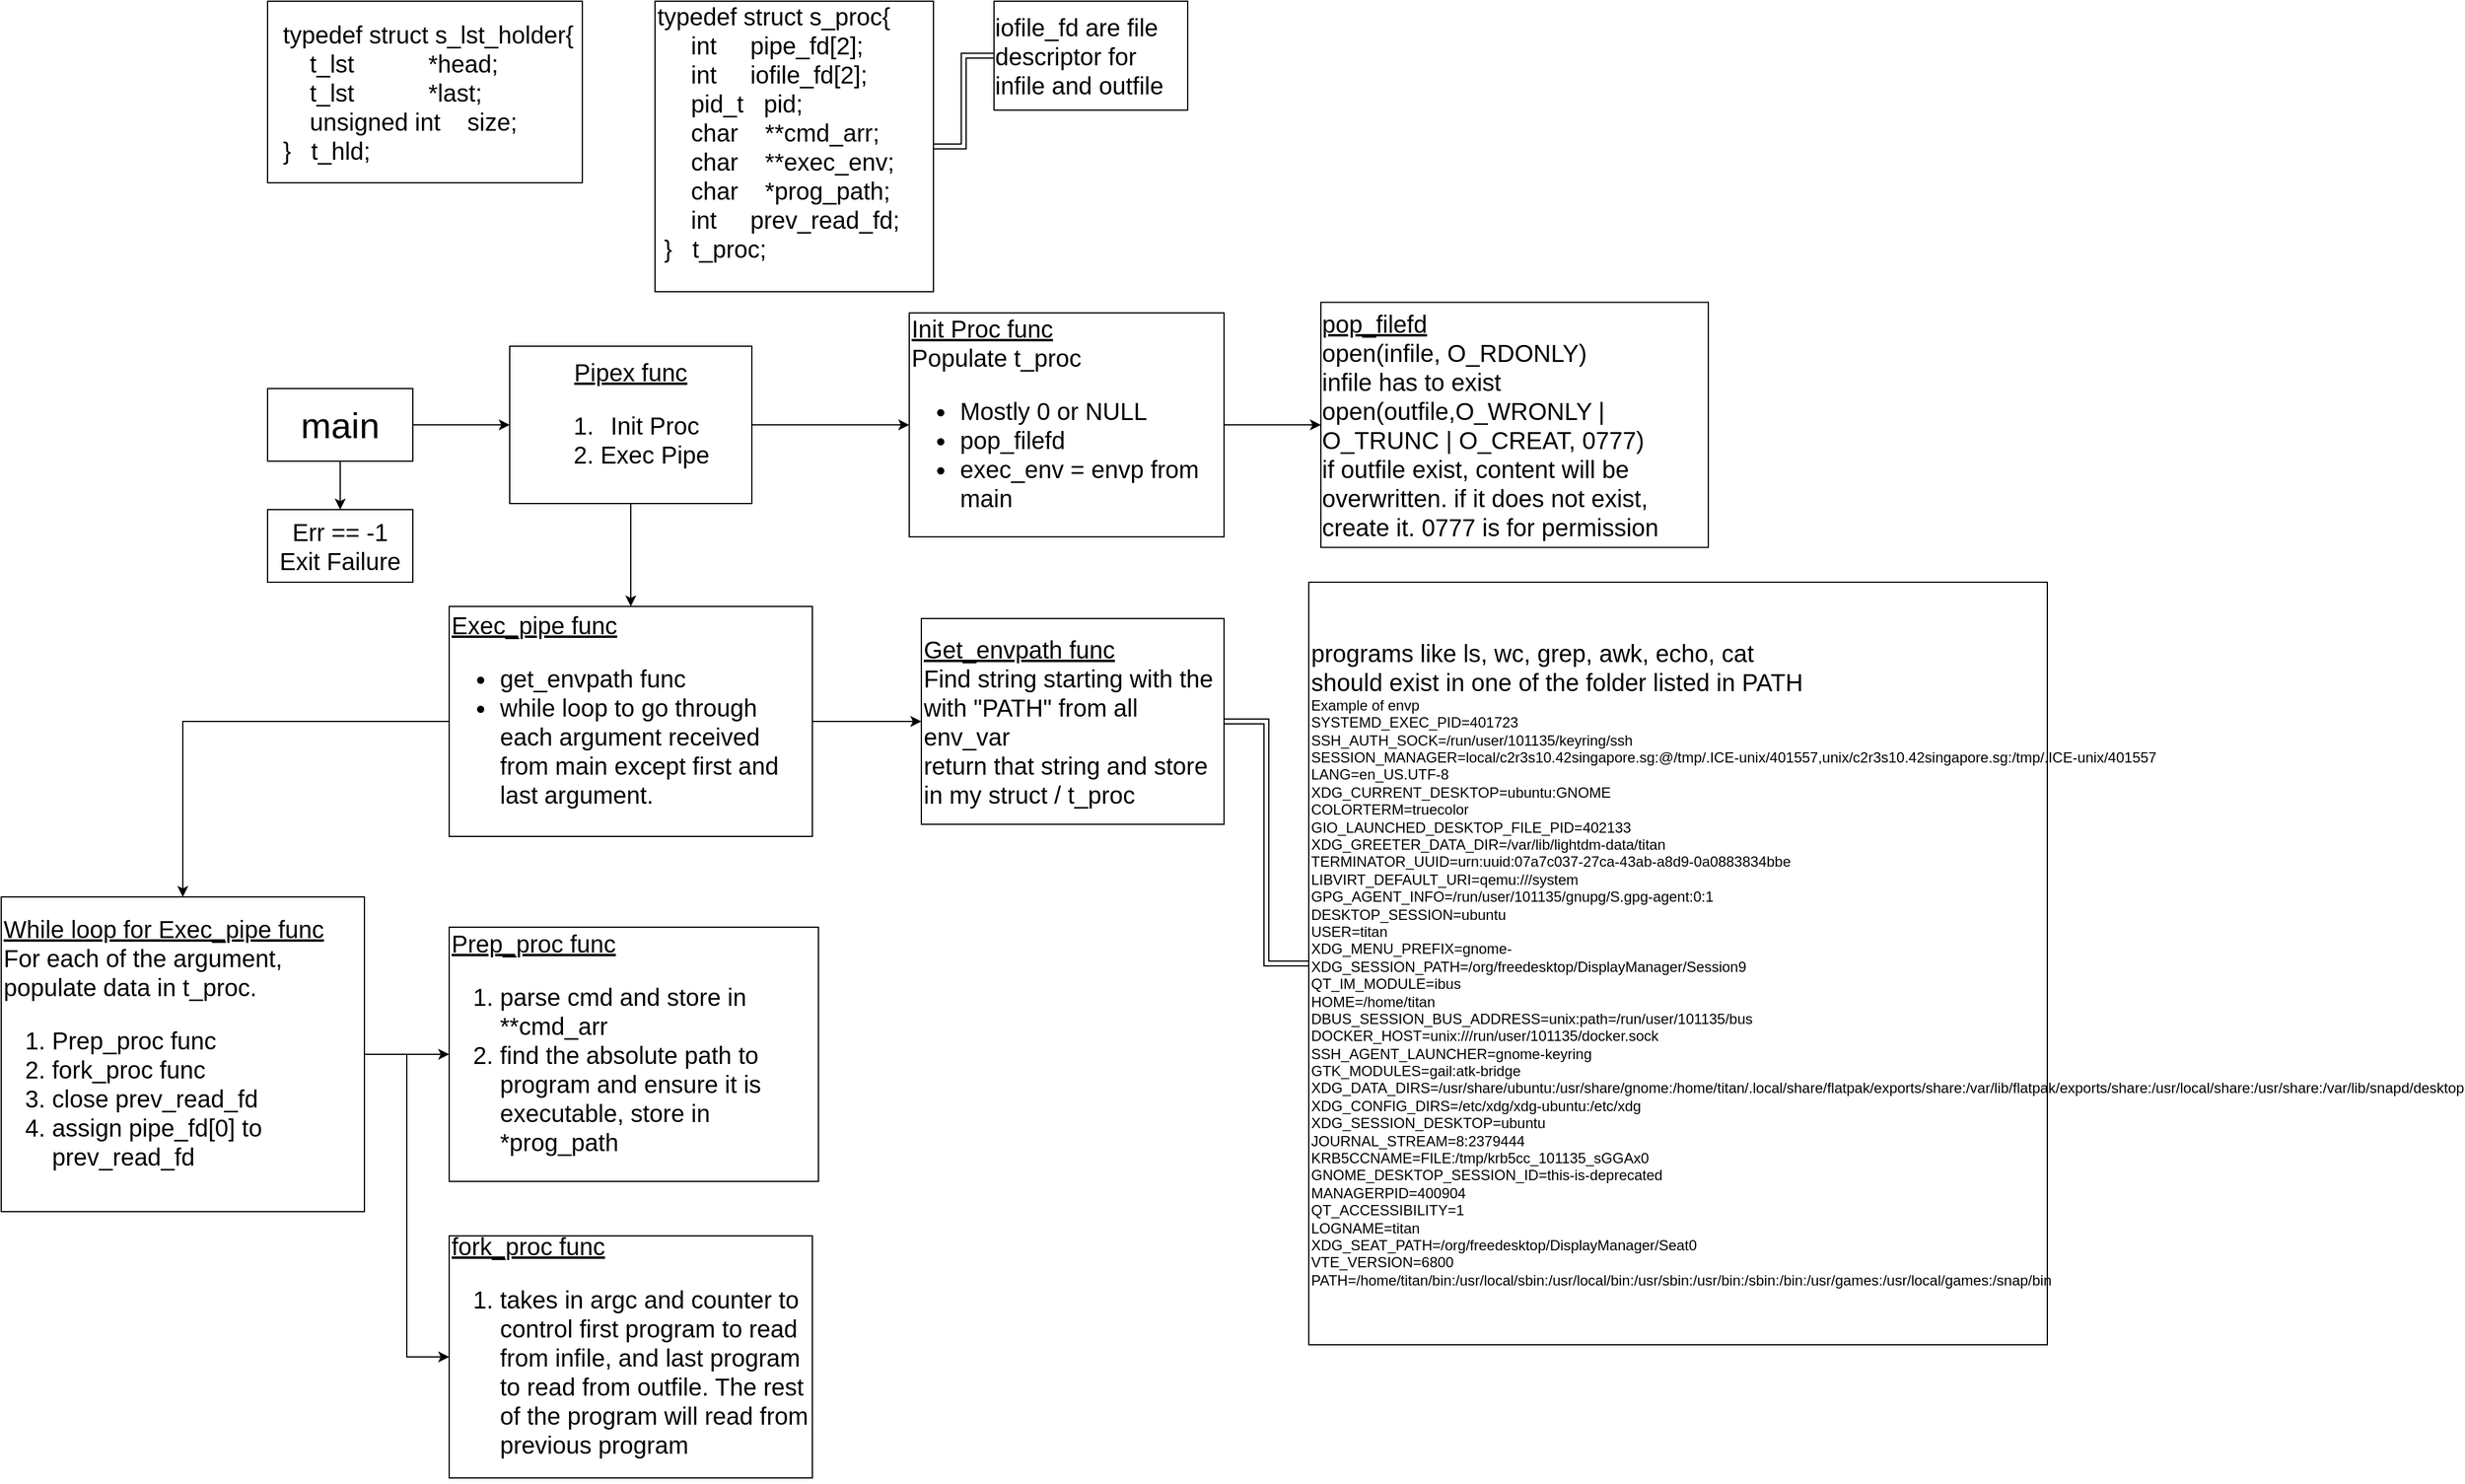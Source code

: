 <mxfile version="22.0.8" type="github">
  <diagram name="Page-1" id="S5-0JtYaMWdxEyBJnW1v">
    <mxGraphModel dx="2071" dy="2233" grid="1" gridSize="10" guides="1" tooltips="1" connect="1" arrows="1" fold="1" page="1" pageScale="1" pageWidth="850" pageHeight="1100" math="0" shadow="0">
      <root>
        <mxCell id="0" />
        <mxCell id="1" parent="0" />
        <mxCell id="DZKNoQdhy6jW-IzfUURD-4" style="edgeStyle=orthogonalEdgeStyle;rounded=0;orthogonalLoop=1;jettySize=auto;html=1;" parent="1" source="DZKNoQdhy6jW-IzfUURD-2" target="DZKNoQdhy6jW-IzfUURD-3" edge="1">
          <mxGeometry relative="1" as="geometry" />
        </mxCell>
        <mxCell id="Xo_m1RiFRlMSzJI0WYCG-6" style="edgeStyle=orthogonalEdgeStyle;rounded=0;orthogonalLoop=1;jettySize=auto;html=1;entryX=0;entryY=0.5;entryDx=0;entryDy=0;" edge="1" parent="1" source="DZKNoQdhy6jW-IzfUURD-2" target="DZKNoQdhy6jW-IzfUURD-5">
          <mxGeometry relative="1" as="geometry" />
        </mxCell>
        <mxCell id="DZKNoQdhy6jW-IzfUURD-2" value="&lt;font style=&quot;font-size: 30px;&quot;&gt;main&lt;/font&gt;" style="rounded=0;whiteSpace=wrap;html=1;" parent="1" vertex="1">
          <mxGeometry x="40" y="80" width="120" height="60" as="geometry" />
        </mxCell>
        <mxCell id="DZKNoQdhy6jW-IzfUURD-3" value="&lt;font style=&quot;font-size: 20px;&quot;&gt;Err == -1&lt;br&gt;Exit Failure&lt;/font&gt;" style="rounded=0;whiteSpace=wrap;html=1;" parent="1" vertex="1">
          <mxGeometry x="40" y="180" width="120" height="60" as="geometry" />
        </mxCell>
        <mxCell id="Xo_m1RiFRlMSzJI0WYCG-9" style="edgeStyle=orthogonalEdgeStyle;rounded=0;orthogonalLoop=1;jettySize=auto;html=1;" edge="1" parent="1" source="DZKNoQdhy6jW-IzfUURD-5" target="Xo_m1RiFRlMSzJI0WYCG-7">
          <mxGeometry relative="1" as="geometry" />
        </mxCell>
        <mxCell id="Xo_m1RiFRlMSzJI0WYCG-14" style="edgeStyle=orthogonalEdgeStyle;rounded=0;orthogonalLoop=1;jettySize=auto;html=1;" edge="1" parent="1" source="DZKNoQdhy6jW-IzfUURD-5" target="Xo_m1RiFRlMSzJI0WYCG-12">
          <mxGeometry relative="1" as="geometry" />
        </mxCell>
        <mxCell id="DZKNoQdhy6jW-IzfUURD-5" value="&lt;font style=&quot;font-size: 20px;&quot;&gt;&lt;u&gt;Pipex func&lt;/u&gt;&lt;br&gt;&lt;ol&gt;&lt;li&gt;Init Proc&lt;/li&gt;&lt;li&gt;Exec Pipe&lt;/li&gt;&lt;/ol&gt;&lt;/font&gt;" style="rounded=0;whiteSpace=wrap;html=1;align=center;" parent="1" vertex="1">
          <mxGeometry x="240" y="45" width="200" height="130" as="geometry" />
        </mxCell>
        <mxCell id="Xo_m1RiFRlMSzJI0WYCG-5" style="edgeStyle=orthogonalEdgeStyle;rounded=0;orthogonalLoop=1;jettySize=auto;html=1;entryX=0;entryY=0.5;entryDx=0;entryDy=0;shape=link;" edge="1" parent="1" source="Xo_m1RiFRlMSzJI0WYCG-1" target="Xo_m1RiFRlMSzJI0WYCG-3">
          <mxGeometry relative="1" as="geometry" />
        </mxCell>
        <mxCell id="Xo_m1RiFRlMSzJI0WYCG-1" value="&lt;div style=&quot;font-size: 20px;&quot;&gt;&lt;font style=&quot;font-size: 20px;&quot;&gt;&lt;span style=&quot;background-color: initial;&quot;&gt;typedef struct s_proc{&lt;/span&gt;&lt;br&gt;&lt;/font&gt;&lt;/div&gt;&lt;div style=&quot;font-size: 20px;&quot;&gt;&lt;font style=&quot;font-size: 20px;&quot;&gt;&amp;nbsp; &amp;nbsp; &amp;nbsp;int&amp;nbsp; &amp;nbsp; &amp;nbsp;pipe_fd[2];&lt;/font&gt;&lt;/div&gt;&lt;div style=&quot;font-size: 20px;&quot;&gt;&lt;font style=&quot;font-size: 20px;&quot;&gt;&amp;nbsp; &amp;nbsp; &amp;nbsp;int&amp;nbsp; &amp;nbsp; &amp;nbsp;iofile_fd[2];&lt;/font&gt;&lt;/div&gt;&lt;div style=&quot;font-size: 20px;&quot;&gt;&lt;font style=&quot;font-size: 20px;&quot;&gt;&amp;nbsp; &amp;nbsp; &amp;nbsp;pid_t&amp;nbsp; &amp;nbsp;pid;&lt;/font&gt;&lt;/div&gt;&lt;div style=&quot;font-size: 20px;&quot;&gt;&lt;font style=&quot;font-size: 20px;&quot;&gt;&amp;nbsp; &amp;nbsp; &amp;nbsp;char&amp;nbsp; &amp;nbsp; **cmd_arr;&lt;/font&gt;&lt;/div&gt;&lt;div style=&quot;font-size: 20px;&quot;&gt;&lt;font style=&quot;font-size: 20px;&quot;&gt;&amp;nbsp; &amp;nbsp; &amp;nbsp;char&amp;nbsp; &amp;nbsp; **exec_env;&lt;/font&gt;&lt;/div&gt;&lt;div style=&quot;font-size: 20px;&quot;&gt;&lt;font style=&quot;font-size: 20px;&quot;&gt;&amp;nbsp; &amp;nbsp; &amp;nbsp;char&amp;nbsp; &amp;nbsp; *prog_path;&lt;/font&gt;&lt;/div&gt;&lt;div style=&quot;font-size: 20px;&quot;&gt;&lt;font style=&quot;font-size: 20px;&quot;&gt;&amp;nbsp; &amp;nbsp; &amp;nbsp;int&amp;nbsp; &amp;nbsp; &amp;nbsp;prev_read_fd;&lt;/font&gt;&lt;/div&gt;&lt;div style=&quot;font-size: 20px;&quot;&gt;&lt;font style=&quot;font-size: 20px;&quot;&gt;&amp;nbsp;}&amp;nbsp; &amp;nbsp;t_proc;&lt;/font&gt;&lt;/div&gt;&lt;div style=&quot;font-size: 20px;&quot;&gt;&lt;br&gt;&lt;/div&gt;" style="rounded=0;whiteSpace=wrap;html=1;align=left;" vertex="1" parent="1">
          <mxGeometry x="360" y="-240" width="230" height="240" as="geometry" />
        </mxCell>
        <mxCell id="Xo_m1RiFRlMSzJI0WYCG-2" value="&lt;div style=&quot;border-color: var(--border-color); text-align: left; font-size: 20px;&quot;&gt;&lt;font style=&quot;font-size: 20px;&quot;&gt;&amp;nbsp;typedef struct s_lst_holder{&lt;/font&gt;&lt;/div&gt;&lt;div style=&quot;border-color: var(--border-color); text-align: left; font-size: 20px;&quot;&gt;&lt;font style=&quot;font-size: 20px;&quot;&gt;&amp;nbsp; &amp;nbsp; &amp;nbsp;t_lst&amp;nbsp; &amp;nbsp; &amp;nbsp; &amp;nbsp; &amp;nbsp; &amp;nbsp;*head;&lt;/font&gt;&lt;/div&gt;&lt;div style=&quot;border-color: var(--border-color); text-align: left; font-size: 20px;&quot;&gt;&lt;font style=&quot;font-size: 20px;&quot;&gt;&amp;nbsp; &amp;nbsp; &amp;nbsp;t_lst&amp;nbsp; &amp;nbsp; &amp;nbsp; &amp;nbsp; &amp;nbsp; &amp;nbsp;*last;&lt;/font&gt;&lt;/div&gt;&lt;div style=&quot;border-color: var(--border-color); text-align: left; font-size: 20px;&quot;&gt;&lt;font style=&quot;font-size: 20px;&quot;&gt;&amp;nbsp; &amp;nbsp; &amp;nbsp;unsigned int&amp;nbsp; &amp;nbsp; size;&lt;/font&gt;&lt;/div&gt;&lt;div style=&quot;border-color: var(--border-color); text-align: left; font-size: 20px;&quot;&gt;&lt;font style=&quot;font-size: 20px;&quot;&gt;&amp;nbsp;}&amp;nbsp; &amp;nbsp;t_hld;&lt;/font&gt;&lt;/div&gt;" style="rounded=0;whiteSpace=wrap;html=1;" vertex="1" parent="1">
          <mxGeometry x="40" y="-240" width="260" height="150" as="geometry" />
        </mxCell>
        <mxCell id="Xo_m1RiFRlMSzJI0WYCG-3" value="&lt;div style=&quot;text-align: left;&quot;&gt;&lt;span style=&quot;background-color: initial;&quot;&gt;&lt;font style=&quot;font-size: 20px;&quot;&gt;iofile_fd are file descriptor for infile and outfile&lt;/font&gt;&lt;/span&gt;&lt;/div&gt;" style="rounded=0;whiteSpace=wrap;html=1;" vertex="1" parent="1">
          <mxGeometry x="640" y="-240" width="160" height="90" as="geometry" />
        </mxCell>
        <mxCell id="Xo_m1RiFRlMSzJI0WYCG-11" style="edgeStyle=orthogonalEdgeStyle;rounded=0;orthogonalLoop=1;jettySize=auto;html=1;" edge="1" parent="1" source="Xo_m1RiFRlMSzJI0WYCG-7" target="Xo_m1RiFRlMSzJI0WYCG-10">
          <mxGeometry relative="1" as="geometry" />
        </mxCell>
        <mxCell id="Xo_m1RiFRlMSzJI0WYCG-7" value="&lt;font style=&quot;font-size: 20px;&quot;&gt;&lt;u&gt;Init Proc func&lt;/u&gt;&lt;br&gt;&lt;span style=&quot;background-color: initial;&quot;&gt;Populate t_proc&lt;/span&gt;&lt;br&gt;&lt;ul&gt;&lt;li&gt;&lt;font style=&quot;font-size: 20px;&quot;&gt;Mostly 0 or NULL&lt;br&gt;&lt;/font&gt;&lt;/li&gt;&lt;li&gt;&lt;font style=&quot;font-size: 20px;&quot;&gt;pop_filefd&lt;/font&gt;&lt;/li&gt;&lt;li&gt;&lt;font style=&quot;font-size: 20px;&quot;&gt;exec_env = envp from main&lt;/font&gt;&lt;/li&gt;&lt;/ul&gt;&lt;/font&gt;" style="rounded=0;whiteSpace=wrap;html=1;align=left;" vertex="1" parent="1">
          <mxGeometry x="570" y="17.5" width="260" height="185" as="geometry" />
        </mxCell>
        <mxCell id="Xo_m1RiFRlMSzJI0WYCG-10" value="&lt;div style=&quot;text-align: left; font-size: 20px;&quot;&gt;&lt;span style=&quot;background-color: initial;&quot;&gt;&lt;font style=&quot;font-size: 20px;&quot;&gt;&lt;u&gt;pop_filefd&lt;/u&gt;&lt;/font&gt;&lt;/span&gt;&lt;/div&gt;&lt;div style=&quot;text-align: left; font-size: 20px;&quot;&gt;&lt;span style=&quot;background-color: initial;&quot;&gt;&lt;font style=&quot;font-size: 20px;&quot;&gt;open(infile, O_RDONLY)&lt;/font&gt;&lt;/span&gt;&lt;/div&gt;&lt;div style=&quot;text-align: left; font-size: 20px;&quot;&gt;&lt;span style=&quot;background-color: initial;&quot;&gt;&lt;font style=&quot;font-size: 20px;&quot;&gt;infile has to exist&lt;/font&gt;&lt;/span&gt;&lt;/div&gt;&lt;div style=&quot;text-align: left; font-size: 20px;&quot;&gt;&lt;span style=&quot;background-color: initial;&quot;&gt;&lt;font style=&quot;font-size: 20px;&quot;&gt;open(outfile,O_WRONLY | O_TRUNC | O_CREAT, 0777)&lt;/font&gt;&lt;/span&gt;&lt;/div&gt;&lt;div style=&quot;text-align: left; font-size: 20px;&quot;&gt;&lt;span style=&quot;background-color: initial;&quot;&gt;&lt;font style=&quot;font-size: 20px;&quot;&gt;if outfile exist, content will be overwritten. if it does not exist, create it. 0777 is for permission&lt;/font&gt;&lt;/span&gt;&lt;/div&gt;" style="rounded=0;whiteSpace=wrap;html=1;" vertex="1" parent="1">
          <mxGeometry x="910" y="8.75" width="320" height="202.5" as="geometry" />
        </mxCell>
        <mxCell id="Xo_m1RiFRlMSzJI0WYCG-19" style="edgeStyle=orthogonalEdgeStyle;rounded=0;orthogonalLoop=1;jettySize=auto;html=1;entryX=0;entryY=0.5;entryDx=0;entryDy=0;" edge="1" parent="1" source="Xo_m1RiFRlMSzJI0WYCG-12" target="Xo_m1RiFRlMSzJI0WYCG-13">
          <mxGeometry relative="1" as="geometry" />
        </mxCell>
        <mxCell id="Xo_m1RiFRlMSzJI0WYCG-21" style="edgeStyle=orthogonalEdgeStyle;rounded=0;orthogonalLoop=1;jettySize=auto;html=1;entryX=0.5;entryY=0;entryDx=0;entryDy=0;" edge="1" parent="1" source="Xo_m1RiFRlMSzJI0WYCG-12" target="Xo_m1RiFRlMSzJI0WYCG-20">
          <mxGeometry relative="1" as="geometry" />
        </mxCell>
        <mxCell id="Xo_m1RiFRlMSzJI0WYCG-12" value="&lt;font style=&quot;font-size: 20px;&quot;&gt;&lt;u&gt;Exec_pipe func&lt;/u&gt;&lt;br&gt;&lt;ul&gt;&lt;li&gt;&lt;font style=&quot;font-size: 20px;&quot;&gt;get_envpath func&lt;/font&gt;&lt;/li&gt;&lt;li&gt;&lt;font style=&quot;font-size: 20px;&quot;&gt;while loop to go through each argument received from main except first and last argument.&lt;/font&gt;&lt;/li&gt;&lt;/ul&gt;&lt;/font&gt;" style="rounded=0;whiteSpace=wrap;html=1;align=left;" vertex="1" parent="1">
          <mxGeometry x="190" y="260" width="300" height="190" as="geometry" />
        </mxCell>
        <mxCell id="Xo_m1RiFRlMSzJI0WYCG-16" style="edgeStyle=orthogonalEdgeStyle;rounded=0;orthogonalLoop=1;jettySize=auto;html=1;shape=link;" edge="1" parent="1" source="Xo_m1RiFRlMSzJI0WYCG-13" target="Xo_m1RiFRlMSzJI0WYCG-15">
          <mxGeometry relative="1" as="geometry" />
        </mxCell>
        <mxCell id="Xo_m1RiFRlMSzJI0WYCG-13" value="&lt;font style=&quot;font-size: 20px;&quot;&gt;&lt;u&gt;Get_envpath func&lt;/u&gt;&lt;br&gt;Find string starting with the with &quot;PATH&quot; from all env_var&lt;br&gt;return that string and store in my struct / t_proc&lt;br&gt;&lt;/font&gt;" style="rounded=0;whiteSpace=wrap;html=1;align=left;" vertex="1" parent="1">
          <mxGeometry x="580" y="270" width="250" height="170" as="geometry" />
        </mxCell>
        <mxCell id="Xo_m1RiFRlMSzJI0WYCG-15" value="&lt;div style=&quot;text-align: justify;&quot;&gt;&lt;br&gt;&lt;/div&gt;&lt;font style=&quot;font-size: 20px;&quot;&gt;&lt;div style=&quot;text-align: justify;&quot;&gt;&lt;span style=&quot;background-color: initial;&quot;&gt;programs like ls, wc, grep, awk, echo, cat&amp;nbsp;&lt;/span&gt;&lt;/div&gt;&lt;div style=&quot;text-align: justify;&quot;&gt;&lt;span style=&quot;background-color: initial;&quot;&gt;should exist in one of the folder listed in PATH&lt;/span&gt;&lt;/div&gt;&lt;/font&gt;&lt;div style=&quot;text-align: justify;&quot;&gt;&lt;span style=&quot;background-color: initial;&quot;&gt;Example of envp&lt;/span&gt;&lt;/div&gt;&lt;div style=&quot;text-align: justify;&quot;&gt;SYSTEMD_EXEC_PID=401723&lt;/div&gt;&lt;div style=&quot;text-align: justify;&quot;&gt;SSH_AUTH_SOCK=/run/user/101135/keyring/ssh&lt;/div&gt;&lt;div style=&quot;text-align: justify;&quot;&gt;SESSION_MANAGER=local/c2r3s10.42singapore.sg:@/tmp/.ICE-unix/401557,unix/c2r3s10.42singapore.sg:/tmp/.ICE-unix/401557&lt;/div&gt;&lt;div style=&quot;text-align: justify;&quot;&gt;LANG=en_US.UTF-8&lt;/div&gt;&lt;div style=&quot;text-align: justify;&quot;&gt;XDG_CURRENT_DESKTOP=ubuntu:GNOME&lt;/div&gt;&lt;div style=&quot;text-align: justify;&quot;&gt;COLORTERM=truecolor&lt;/div&gt;&lt;div style=&quot;text-align: justify;&quot;&gt;GIO_LAUNCHED_DESKTOP_FILE_PID=402133&lt;/div&gt;&lt;div style=&quot;text-align: justify;&quot;&gt;XDG_GREETER_DATA_DIR=/var/lib/lightdm-data/titan&lt;/div&gt;&lt;div style=&quot;text-align: justify;&quot;&gt;TERMINATOR_UUID=urn:uuid:07a7c037-27ca-43ab-a8d9-0a0883834bbe&lt;/div&gt;&lt;div style=&quot;text-align: justify;&quot;&gt;LIBVIRT_DEFAULT_URI=qemu:///system&lt;/div&gt;&lt;div style=&quot;text-align: justify;&quot;&gt;GPG_AGENT_INFO=/run/user/101135/gnupg/S.gpg-agent:0:1&lt;/div&gt;&lt;div style=&quot;text-align: justify;&quot;&gt;DESKTOP_SESSION=ubuntu&lt;/div&gt;&lt;div style=&quot;text-align: justify;&quot;&gt;USER=titan&lt;/div&gt;&lt;div style=&quot;text-align: justify;&quot;&gt;XDG_MENU_PREFIX=gnome-&lt;/div&gt;&lt;div style=&quot;text-align: justify;&quot;&gt;XDG_SESSION_PATH=/org/freedesktop/DisplayManager/Session9&lt;/div&gt;&lt;div style=&quot;text-align: justify;&quot;&gt;QT_IM_MODULE=ibus&lt;/div&gt;&lt;div style=&quot;text-align: justify;&quot;&gt;HOME=/home/titan&lt;/div&gt;&lt;div style=&quot;text-align: justify;&quot;&gt;DBUS_SESSION_BUS_ADDRESS=unix:path=/run/user/101135/bus&lt;/div&gt;&lt;div style=&quot;text-align: justify;&quot;&gt;DOCKER_HOST=unix:///run/user/101135/docker.sock&lt;/div&gt;&lt;div style=&quot;text-align: justify;&quot;&gt;SSH_AGENT_LAUNCHER=gnome-keyring&lt;/div&gt;&lt;div style=&quot;text-align: justify;&quot;&gt;GTK_MODULES=gail:atk-bridge&lt;/div&gt;&lt;div style=&quot;text-align: justify;&quot;&gt;XDG_DATA_DIRS=/usr/share/ubuntu:/usr/share/gnome:/home/titan/.local/share/flatpak/exports/share:/var/lib/flatpak/exports/share:/usr/local/share:/usr/share:/var/lib/snapd/desktop&lt;/div&gt;&lt;div style=&quot;text-align: justify;&quot;&gt;XDG_CONFIG_DIRS=/etc/xdg/xdg-ubuntu:/etc/xdg&lt;/div&gt;&lt;div style=&quot;text-align: justify;&quot;&gt;XDG_SESSION_DESKTOP=ubuntu&lt;/div&gt;&lt;div style=&quot;text-align: justify;&quot;&gt;JOURNAL_STREAM=8:2379444&lt;/div&gt;&lt;div style=&quot;text-align: justify;&quot;&gt;KRB5CCNAME=FILE:/tmp/krb5cc_101135_sGGAx0&lt;/div&gt;&lt;div style=&quot;text-align: justify;&quot;&gt;GNOME_DESKTOP_SESSION_ID=this-is-deprecated&lt;/div&gt;&lt;div style=&quot;text-align: justify;&quot;&gt;MANAGERPID=400904&lt;/div&gt;&lt;div style=&quot;text-align: justify;&quot;&gt;QT_ACCESSIBILITY=1&lt;/div&gt;&lt;div style=&quot;text-align: justify;&quot;&gt;LOGNAME=titan&lt;/div&gt;&lt;div style=&quot;text-align: justify;&quot;&gt;XDG_SEAT_PATH=/org/freedesktop/DisplayManager/Seat0&lt;/div&gt;&lt;div style=&quot;text-align: justify;&quot;&gt;VTE_VERSION=6800&lt;/div&gt;&lt;div style=&quot;text-align: justify;&quot;&gt;PATH=/home/titan/bin:/usr/local/sbin:/usr/local/bin:/usr/sbin:/usr/bin:/sbin:/bin:/usr/games:/usr/local/games:/snap/bin&lt;/div&gt;&lt;div style=&quot;text-align: justify;&quot;&gt;&lt;br&gt;&lt;/div&gt;" style="rounded=0;whiteSpace=wrap;html=1;align=left;" vertex="1" parent="1">
          <mxGeometry x="900" y="240" width="610" height="630" as="geometry" />
        </mxCell>
        <mxCell id="Xo_m1RiFRlMSzJI0WYCG-24" style="edgeStyle=orthogonalEdgeStyle;rounded=0;orthogonalLoop=1;jettySize=auto;html=1;" edge="1" parent="1" source="Xo_m1RiFRlMSzJI0WYCG-20" target="Xo_m1RiFRlMSzJI0WYCG-22">
          <mxGeometry relative="1" as="geometry" />
        </mxCell>
        <mxCell id="Xo_m1RiFRlMSzJI0WYCG-27" style="edgeStyle=orthogonalEdgeStyle;rounded=0;orthogonalLoop=1;jettySize=auto;html=1;entryX=0;entryY=0.5;entryDx=0;entryDy=0;" edge="1" parent="1" source="Xo_m1RiFRlMSzJI0WYCG-20" target="Xo_m1RiFRlMSzJI0WYCG-25">
          <mxGeometry relative="1" as="geometry" />
        </mxCell>
        <mxCell id="Xo_m1RiFRlMSzJI0WYCG-20" value="&lt;font style=&quot;font-size: 20px;&quot;&gt;&lt;u&gt;While loop for Exec_pipe func&lt;br&gt;&lt;/u&gt;For each of the argument, populate data in t_proc.&lt;br&gt;&lt;ol&gt;&lt;li&gt;&lt;font style=&quot;font-size: 20px;&quot;&gt;Prep_proc func&lt;/font&gt;&lt;/li&gt;&lt;li&gt;&lt;font style=&quot;font-size: 20px;&quot;&gt;fork_proc func&lt;/font&gt;&lt;/li&gt;&lt;li&gt;&lt;font style=&quot;font-size: 20px;&quot;&gt;close prev_read_fd&lt;/font&gt;&lt;/li&gt;&lt;li&gt;&lt;font style=&quot;font-size: 20px;&quot;&gt;assign pipe_fd[0] to prev_read_fd&amp;nbsp;&lt;/font&gt;&lt;/li&gt;&lt;/ol&gt;&lt;/font&gt;" style="rounded=0;whiteSpace=wrap;html=1;align=left;" vertex="1" parent="1">
          <mxGeometry x="-180" y="500" width="300" height="260" as="geometry" />
        </mxCell>
        <mxCell id="Xo_m1RiFRlMSzJI0WYCG-22" value="&lt;font style=&quot;font-size: 20px;&quot;&gt;&lt;u&gt;Prep_proc func&lt;br&gt;&lt;/u&gt;&lt;ol style=&quot;border-color: var(--border-color);&quot;&gt;&lt;li style=&quot;border-color: var(--border-color);&quot;&gt;&lt;font style=&quot;border-color: var(--border-color);&quot;&gt;parse cmd and store in **cmd_arr&lt;/font&gt;&lt;/li&gt;&lt;li style=&quot;border-color: var(--border-color);&quot;&gt;&lt;font style=&quot;border-color: var(--border-color);&quot;&gt;find the absolute path to program and ensure it is executable, store in *prog_path&lt;/font&gt;&lt;/li&gt;&lt;/ol&gt;&lt;/font&gt;" style="rounded=0;whiteSpace=wrap;html=1;align=left;" vertex="1" parent="1">
          <mxGeometry x="190" y="525" width="305" height="210" as="geometry" />
        </mxCell>
        <mxCell id="Xo_m1RiFRlMSzJI0WYCG-25" value="&lt;font style=&quot;font-size: 20px;&quot;&gt;&lt;u&gt;fork_proc func&lt;/u&gt;&lt;br&gt;&lt;ol style=&quot;&quot;&gt;&lt;li style=&quot;&quot;&gt;takes in argc and counter to control first program to read from infile, and last program to read from outfile. The rest of the program will read from previous program&amp;nbsp;&lt;/li&gt;&lt;/ol&gt;&lt;/font&gt;" style="rounded=0;whiteSpace=wrap;html=1;align=left;" vertex="1" parent="1">
          <mxGeometry x="190" y="780" width="300" height="200" as="geometry" />
        </mxCell>
      </root>
    </mxGraphModel>
  </diagram>
</mxfile>
